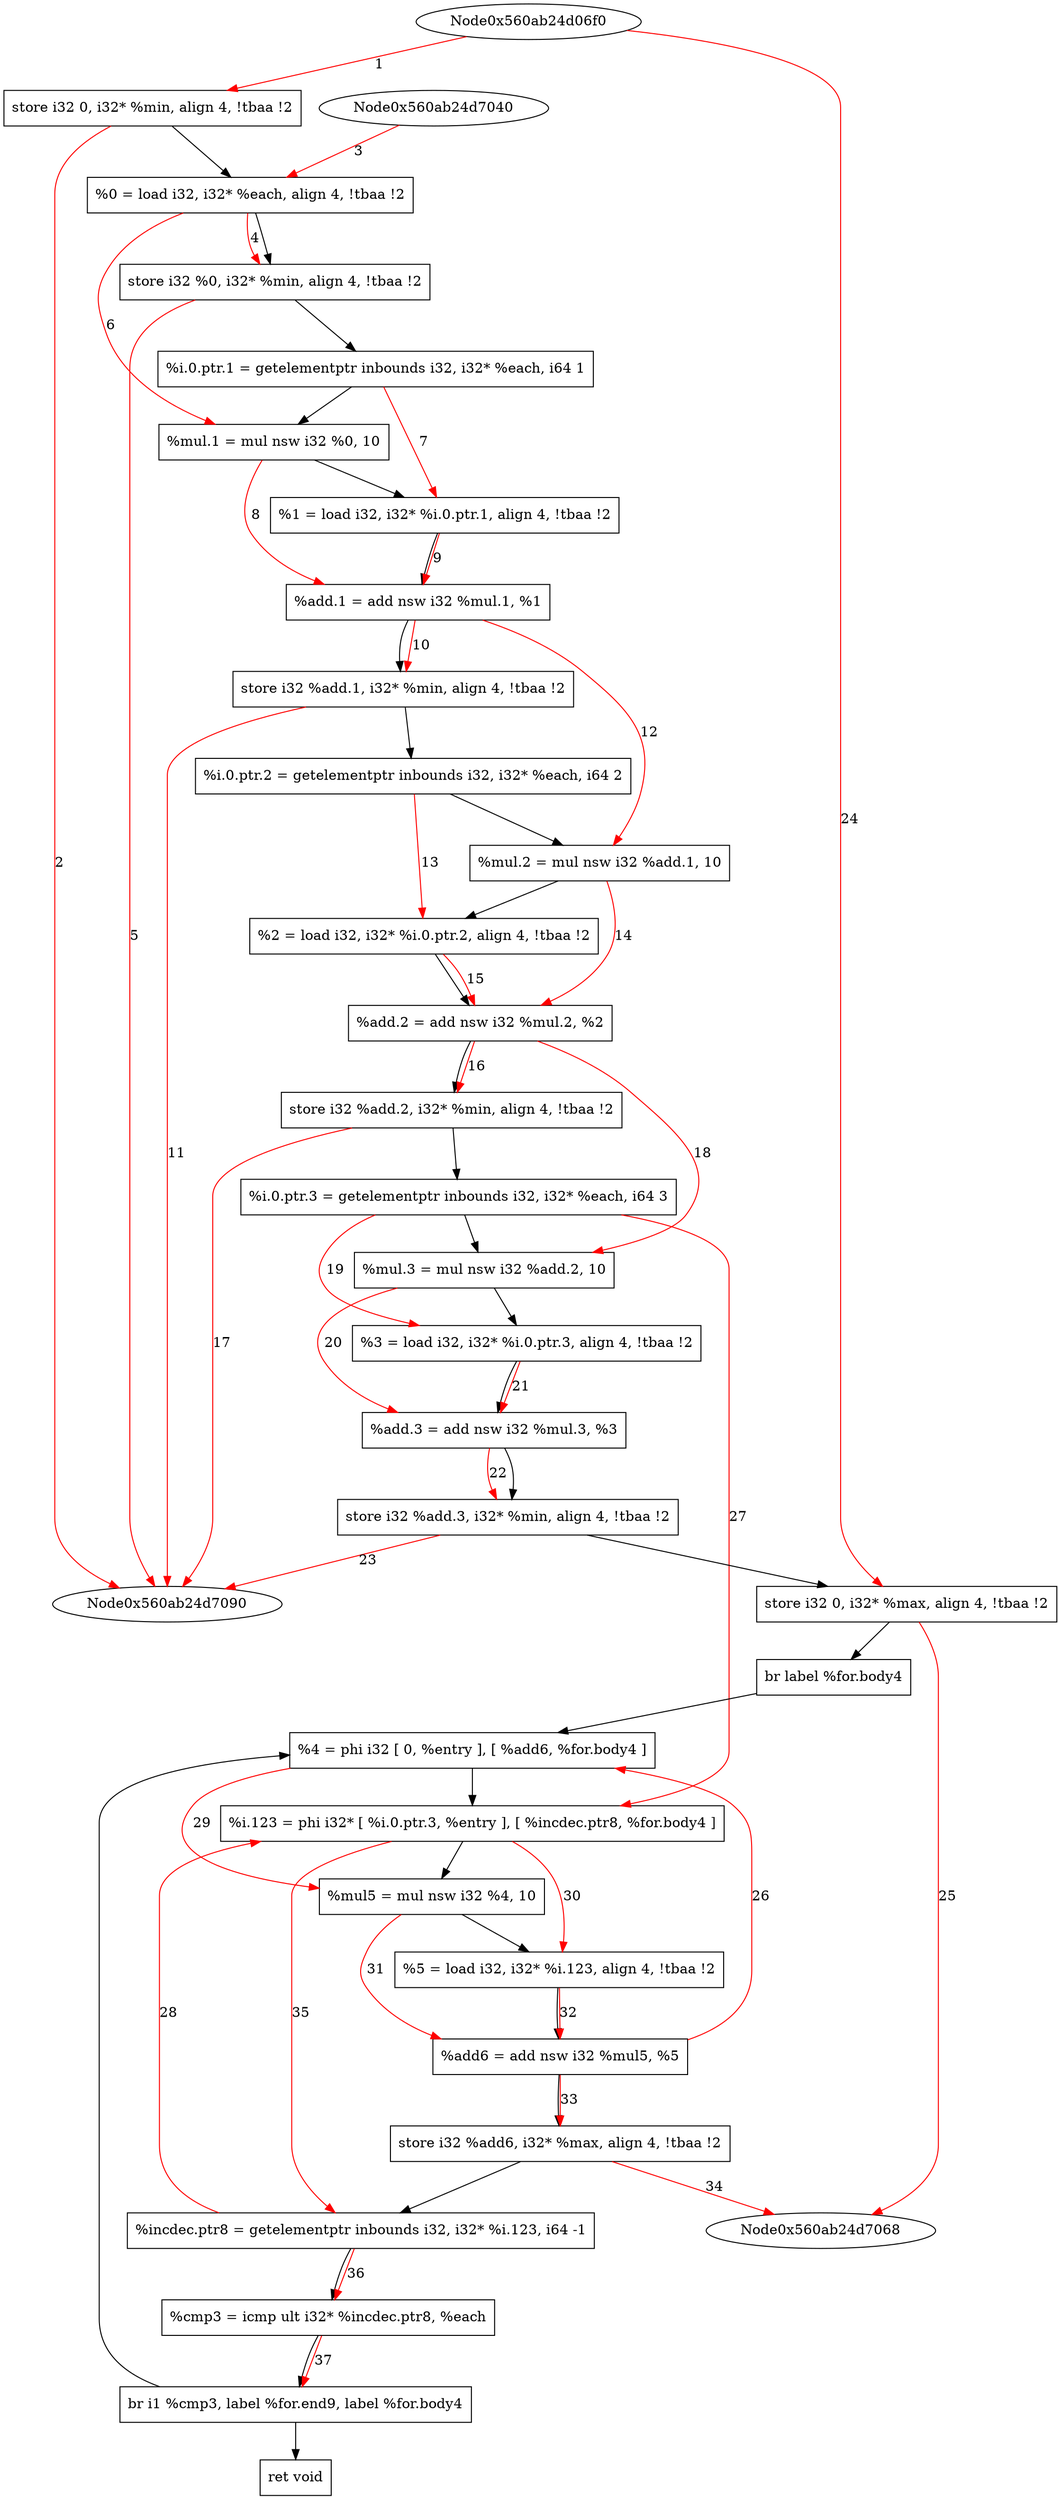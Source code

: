 digraph "CDFG for'max_min' function" {
	Node0x560ab24d7280[shape=record, label="  store i32 0, i32* %min, align 4, !tbaa !2"]
	Node0x560ab24dffb8[shape=record, label="  %0 = load i32, i32* %each, align 4, !tbaa !2"]
	Node0x560ab24d4700[shape=record, label="  store i32 %0, i32* %min, align 4, !tbaa !2"]
	Node0x560ab24d4780[shape=record, label="  %i.0.ptr.1 = getelementptr inbounds i32, i32* %each, i64 1"]
	Node0x560ab24d4800[shape=record, label="  %mul.1 = mul nsw i32 %0, 10"]
	Node0x560ab24e0c28[shape=record, label="  %1 = load i32, i32* %i.0.ptr.1, align 4, !tbaa !2"]
	Node0x560ab24d48b0[shape=record, label="  %add.1 = add nsw i32 %mul.1, %1"]
	Node0x560ab24d4920[shape=record, label="  store i32 %add.1, i32* %min, align 4, !tbaa !2"]
	Node0x560ab24d49a0[shape=record, label="  %i.0.ptr.2 = getelementptr inbounds i32, i32* %each, i64 2"]
	Node0x560ab24d4a20[shape=record, label="  %mul.2 = mul nsw i32 %add.1, 10"]
	Node0x560ab24d4a98[shape=record, label="  %2 = load i32, i32* %i.0.ptr.2, align 4, !tbaa !2"]
	Node0x560ab24d4b40[shape=record, label="  %add.2 = add nsw i32 %mul.2, %2"]
	Node0x560ab24d4bb0[shape=record, label="  store i32 %add.2, i32* %min, align 4, !tbaa !2"]
	Node0x560ab24d4c30[shape=record, label="  %i.0.ptr.3 = getelementptr inbounds i32, i32* %each, i64 3"]
	Node0x560ab24d4ce0[shape=record, label="  %mul.3 = mul nsw i32 %add.2, 10"]
	Node0x560ab24d4d58[shape=record, label="  %3 = load i32, i32* %i.0.ptr.3, align 4, !tbaa !2"]
	Node0x560ab24d4dd0[shape=record, label="  %add.3 = add nsw i32 %mul.3, %3"]
	Node0x560ab24d70f0[shape=record, label="  store i32 %add.3, i32* %min, align 4, !tbaa !2"]
	Node0x560ab24d5000[shape=record, label="  store i32 0, i32* %max, align 4, !tbaa !2"]
	Node0x560ab24d50e8[shape=record, label="  br label %for.body4"]
	Node0x560ab24d5188[shape=record, label="  %4 = phi i32 [ 0, %entry ], [ %add6, %for.body4 ]"]
	Node0x560ab24d5308[shape=record, label="  %i.123 = phi i32* [ %i.0.ptr.3, %entry ], [ %incdec.ptr8, %for.body4 ]"]
	Node0x560ab24d53f0[shape=record, label="  %mul5 = mul nsw i32 %4, 10"]
	Node0x560ab24d5468[shape=record, label="  %5 = load i32, i32* %i.123, align 4, !tbaa !2"]
	Node0x560ab24e3df0[shape=record, label="  %add6 = add nsw i32 %mul5, %5"]
	Node0x560ab24e3e60[shape=record, label="  store i32 %add6, i32* %max, align 4, !tbaa !2"]
	Node0x560ab24e3ee0[shape=record, label="  %incdec.ptr8 = getelementptr inbounds i32, i32* %i.123, i64 -1"]
	Node0x560ab24e3f60[shape=record, label="  %cmp3 = icmp ult i32* %incdec.ptr8, %each"]
	Node0x560ab24e4038[shape=record, label="  br i1 %cmp3, label %for.end9, label %for.body4"]
	Node0x560ab24db110[shape=record, label="  ret void"]
	Node0x560ab24d7280 -> Node0x560ab24dffb8
	Node0x560ab24dffb8 -> Node0x560ab24d4700
	Node0x560ab24d4700 -> Node0x560ab24d4780
	Node0x560ab24d4780 -> Node0x560ab24d4800
	Node0x560ab24d4800 -> Node0x560ab24e0c28
	Node0x560ab24e0c28 -> Node0x560ab24d48b0
	Node0x560ab24d48b0 -> Node0x560ab24d4920
	Node0x560ab24d4920 -> Node0x560ab24d49a0
	Node0x560ab24d49a0 -> Node0x560ab24d4a20
	Node0x560ab24d4a20 -> Node0x560ab24d4a98
	Node0x560ab24d4a98 -> Node0x560ab24d4b40
	Node0x560ab24d4b40 -> Node0x560ab24d4bb0
	Node0x560ab24d4bb0 -> Node0x560ab24d4c30
	Node0x560ab24d4c30 -> Node0x560ab24d4ce0
	Node0x560ab24d4ce0 -> Node0x560ab24d4d58
	Node0x560ab24d4d58 -> Node0x560ab24d4dd0
	Node0x560ab24d4dd0 -> Node0x560ab24d70f0
	Node0x560ab24d70f0 -> Node0x560ab24d5000
	Node0x560ab24d5000 -> Node0x560ab24d50e8
	Node0x560ab24d50e8 -> Node0x560ab24d5188
	Node0x560ab24d5188 -> Node0x560ab24d5308
	Node0x560ab24d5308 -> Node0x560ab24d53f0
	Node0x560ab24d53f0 -> Node0x560ab24d5468
	Node0x560ab24d5468 -> Node0x560ab24e3df0
	Node0x560ab24e3df0 -> Node0x560ab24e3e60
	Node0x560ab24e3e60 -> Node0x560ab24e3ee0
	Node0x560ab24e3ee0 -> Node0x560ab24e3f60
	Node0x560ab24e3f60 -> Node0x560ab24e4038
	Node0x560ab24e4038 -> Node0x560ab24db110
	Node0x560ab24e4038 -> Node0x560ab24d5188
edge [color=red]
	Node0x560ab24d06f0 -> Node0x560ab24d7280[label="1"]
	Node0x560ab24d7280 -> Node0x560ab24d7090[label="2"]
	Node0x560ab24d7040 -> Node0x560ab24dffb8[label="3"]
	Node0x560ab24dffb8 -> Node0x560ab24d4700[label="4"]
	Node0x560ab24d4700 -> Node0x560ab24d7090[label="5"]
	Node0x560ab24dffb8 -> Node0x560ab24d4800[label="6"]
	Node0x560ab24d4780 -> Node0x560ab24e0c28[label="7"]
	Node0x560ab24d4800 -> Node0x560ab24d48b0[label="8"]
	Node0x560ab24e0c28 -> Node0x560ab24d48b0[label="9"]
	Node0x560ab24d48b0 -> Node0x560ab24d4920[label="10"]
	Node0x560ab24d4920 -> Node0x560ab24d7090[label="11"]
	Node0x560ab24d48b0 -> Node0x560ab24d4a20[label="12"]
	Node0x560ab24d49a0 -> Node0x560ab24d4a98[label="13"]
	Node0x560ab24d4a20 -> Node0x560ab24d4b40[label="14"]
	Node0x560ab24d4a98 -> Node0x560ab24d4b40[label="15"]
	Node0x560ab24d4b40 -> Node0x560ab24d4bb0[label="16"]
	Node0x560ab24d4bb0 -> Node0x560ab24d7090[label="17"]
	Node0x560ab24d4b40 -> Node0x560ab24d4ce0[label="18"]
	Node0x560ab24d4c30 -> Node0x560ab24d4d58[label="19"]
	Node0x560ab24d4ce0 -> Node0x560ab24d4dd0[label="20"]
	Node0x560ab24d4d58 -> Node0x560ab24d4dd0[label="21"]
	Node0x560ab24d4dd0 -> Node0x560ab24d70f0[label="22"]
	Node0x560ab24d70f0 -> Node0x560ab24d7090[label="23"]
	Node0x560ab24d06f0 -> Node0x560ab24d5000[label="24"]
	Node0x560ab24d5000 -> Node0x560ab24d7068[label="25"]
	Node0x560ab24e3df0 -> Node0x560ab24d5188[label="26"]
	Node0x560ab24d4c30 -> Node0x560ab24d5308[label="27"]
	Node0x560ab24e3ee0 -> Node0x560ab24d5308[label="28"]
	Node0x560ab24d5188 -> Node0x560ab24d53f0[label="29"]
	Node0x560ab24d5308 -> Node0x560ab24d5468[label="30"]
	Node0x560ab24d53f0 -> Node0x560ab24e3df0[label="31"]
	Node0x560ab24d5468 -> Node0x560ab24e3df0[label="32"]
	Node0x560ab24e3df0 -> Node0x560ab24e3e60[label="33"]
	Node0x560ab24e3e60 -> Node0x560ab24d7068[label="34"]
	Node0x560ab24d5308 -> Node0x560ab24e3ee0[label="35"]
	Node0x560ab24e3ee0 -> Node0x560ab24e3f60[label="36"]
	Node0x560ab24e3f60 -> Node0x560ab24e4038[label="37"]
}
